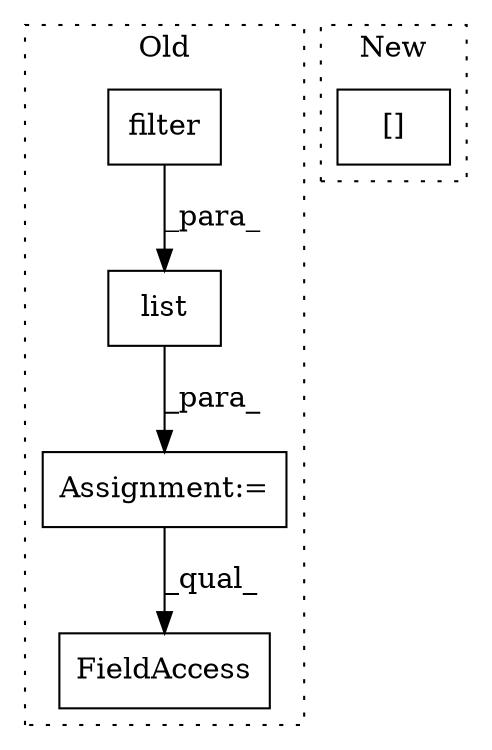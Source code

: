 digraph G {
subgraph cluster0 {
1 [label="filter" a="32" s="429,476" l="7,1" shape="box"];
3 [label="Assignment:=" a="7" s="726" l="1" shape="box"];
4 [label="list" a="32" s="424,477" l="5,1" shape="box"];
5 [label="FieldAccess" a="22" s="1069" l="12" shape="box"];
label = "Old";
style="dotted";
}
subgraph cluster1 {
2 [label="[]" a="2" s="667,693" l="17,1" shape="box"];
label = "New";
style="dotted";
}
1 -> 4 [label="_para_"];
3 -> 5 [label="_qual_"];
4 -> 3 [label="_para_"];
}